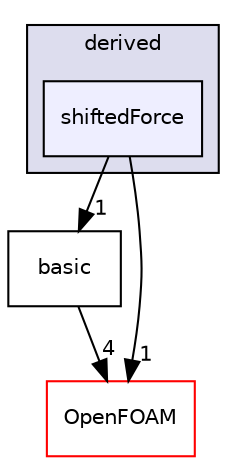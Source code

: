 digraph "src/lagrangian/molecularDynamics/potential/energyScalingFunction/derived/shiftedForce" {
  bgcolor=transparent;
  compound=true
  node [ fontsize="10", fontname="Helvetica"];
  edge [ labelfontsize="10", labelfontname="Helvetica"];
  subgraph clusterdir_0c6c913ade273243a586c25c0aaa9e89 {
    graph [ bgcolor="#ddddee", pencolor="black", label="derived" fontname="Helvetica", fontsize="10", URL="dir_0c6c913ade273243a586c25c0aaa9e89.html"]
  dir_832ffc1b982fcf11c0323e57c36baadc [shape=box, label="shiftedForce", style="filled", fillcolor="#eeeeff", pencolor="black", URL="dir_832ffc1b982fcf11c0323e57c36baadc.html"];
  }
  dir_15750015fbdfc577ed522467676388d6 [shape=box label="basic" URL="dir_15750015fbdfc577ed522467676388d6.html"];
  dir_c5473ff19b20e6ec4dfe5c310b3778a8 [shape=box label="OpenFOAM" color="red" URL="dir_c5473ff19b20e6ec4dfe5c310b3778a8.html"];
  dir_15750015fbdfc577ed522467676388d6->dir_c5473ff19b20e6ec4dfe5c310b3778a8 [headlabel="4", labeldistance=1.5 headhref="dir_001683_001929.html"];
  dir_832ffc1b982fcf11c0323e57c36baadc->dir_15750015fbdfc577ed522467676388d6 [headlabel="1", labeldistance=1.5 headhref="dir_001688_001683.html"];
  dir_832ffc1b982fcf11c0323e57c36baadc->dir_c5473ff19b20e6ec4dfe5c310b3778a8 [headlabel="1", labeldistance=1.5 headhref="dir_001688_001929.html"];
}

